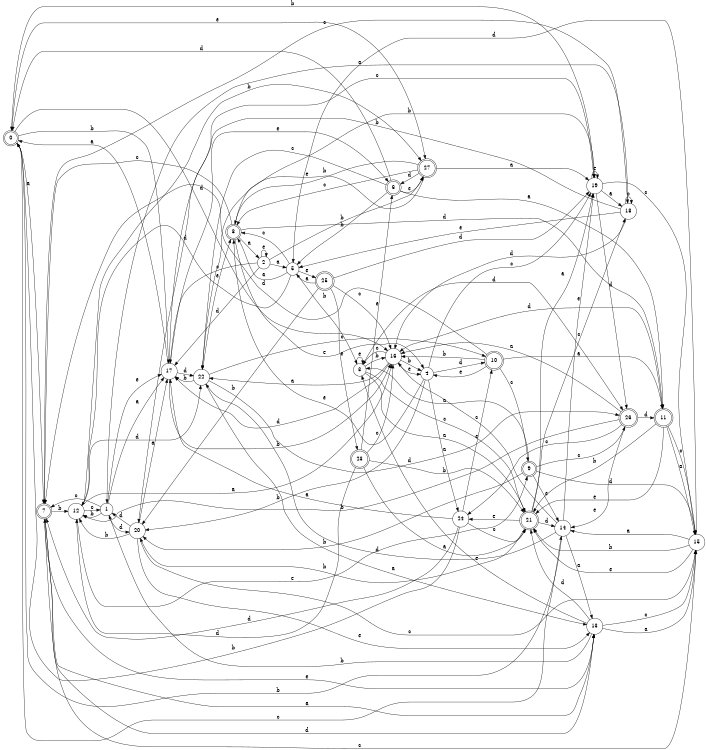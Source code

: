 digraph n23_4 {
__start0 [label="" shape="none"];

rankdir=LR;
size="8,5";

s0 [style="rounded,filled", color="black", fillcolor="white" shape="doublecircle", label="0"];
s1 [style="filled", color="black", fillcolor="white" shape="circle", label="1"];
s2 [style="filled", color="black", fillcolor="white" shape="circle", label="2"];
s3 [style="filled", color="black", fillcolor="white" shape="circle", label="3"];
s4 [style="filled", color="black", fillcolor="white" shape="circle", label="4"];
s5 [style="filled", color="black", fillcolor="white" shape="circle", label="5"];
s6 [style="rounded,filled", color="black", fillcolor="white" shape="doublecircle", label="6"];
s7 [style="rounded,filled", color="black", fillcolor="white" shape="doublecircle", label="7"];
s8 [style="rounded,filled", color="black", fillcolor="white" shape="doublecircle", label="8"];
s9 [style="rounded,filled", color="black", fillcolor="white" shape="doublecircle", label="9"];
s10 [style="rounded,filled", color="black", fillcolor="white" shape="doublecircle", label="10"];
s11 [style="rounded,filled", color="black", fillcolor="white" shape="doublecircle", label="11"];
s12 [style="filled", color="black", fillcolor="white" shape="circle", label="12"];
s13 [style="filled", color="black", fillcolor="white" shape="circle", label="13"];
s14 [style="filled", color="black", fillcolor="white" shape="circle", label="14"];
s15 [style="filled", color="black", fillcolor="white" shape="circle", label="15"];
s16 [style="filled", color="black", fillcolor="white" shape="circle", label="16"];
s17 [style="filled", color="black", fillcolor="white" shape="circle", label="17"];
s18 [style="filled", color="black", fillcolor="white" shape="circle", label="18"];
s19 [style="filled", color="black", fillcolor="white" shape="circle", label="19"];
s20 [style="filled", color="black", fillcolor="white" shape="circle", label="20"];
s21 [style="rounded,filled", color="black", fillcolor="white" shape="doublecircle", label="21"];
s22 [style="filled", color="black", fillcolor="white" shape="circle", label="22"];
s23 [style="rounded,filled", color="black", fillcolor="white" shape="doublecircle", label="23"];
s24 [style="filled", color="black", fillcolor="white" shape="circle", label="24"];
s25 [style="rounded,filled", color="black", fillcolor="white" shape="doublecircle", label="25"];
s26 [style="rounded,filled", color="black", fillcolor="white" shape="doublecircle", label="26"];
s27 [style="rounded,filled", color="black", fillcolor="white" shape="doublecircle", label="27"];
s0 -> s7 [label="a"];
s0 -> s17 [label="b"];
s0 -> s14 [label="c"];
s0 -> s16 [label="d"];
s0 -> s27 [label="e"];
s1 -> s17 [label="a"];
s1 -> s12 [label="b"];
s1 -> s7 [label="c"];
s1 -> s20 [label="d"];
s1 -> s17 [label="e"];
s2 -> s5 [label="a"];
s2 -> s27 [label="b"];
s2 -> s17 [label="c"];
s2 -> s17 [label="d"];
s2 -> s2 [label="e"];
s3 -> s21 [label="a"];
s3 -> s16 [label="b"];
s3 -> s21 [label="c"];
s3 -> s26 [label="d"];
s3 -> s3 [label="e"];
s4 -> s24 [label="a"];
s4 -> s20 [label="b"];
s4 -> s19 [label="c"];
s4 -> s10 [label="d"];
s4 -> s8 [label="e"];
s5 -> s8 [label="a"];
s5 -> s3 [label="b"];
s5 -> s8 [label="c"];
s5 -> s12 [label="d"];
s5 -> s25 [label="e"];
s6 -> s11 [label="a"];
s6 -> s5 [label="b"];
s6 -> s22 [label="c"];
s6 -> s0 [label="d"];
s6 -> s27 [label="e"];
s7 -> s13 [label="a"];
s7 -> s12 [label="b"];
s7 -> s18 [label="c"];
s7 -> s13 [label="d"];
s7 -> s13 [label="e"];
s8 -> s2 [label="a"];
s8 -> s19 [label="b"];
s8 -> s7 [label="c"];
s8 -> s11 [label="d"];
s8 -> s4 [label="e"];
s9 -> s3 [label="a"];
s9 -> s20 [label="b"];
s9 -> s26 [label="c"];
s9 -> s15 [label="d"];
s9 -> s14 [label="e"];
s10 -> s11 [label="a"];
s10 -> s16 [label="b"];
s10 -> s9 [label="c"];
s10 -> s7 [label="d"];
s10 -> s4 [label="e"];
s11 -> s15 [label="a"];
s11 -> s21 [label="b"];
s11 -> s15 [label="c"];
s11 -> s16 [label="d"];
s11 -> s21 [label="e"];
s12 -> s16 [label="a"];
s12 -> s27 [label="b"];
s12 -> s1 [label="c"];
s12 -> s22 [label="d"];
s12 -> s9 [label="e"];
s13 -> s15 [label="a"];
s13 -> s1 [label="b"];
s13 -> s15 [label="c"];
s13 -> s21 [label="d"];
s13 -> s3 [label="e"];
s14 -> s13 [label="a"];
s14 -> s0 [label="b"];
s14 -> s16 [label="c"];
s14 -> s22 [label="d"];
s14 -> s19 [label="e"];
s15 -> s14 [label="a"];
s15 -> s21 [label="b"];
s15 -> s7 [label="c"];
s15 -> s5 [label="d"];
s15 -> s21 [label="e"];
s16 -> s22 [label="a"];
s16 -> s4 [label="b"];
s16 -> s3 [label="c"];
s16 -> s17 [label="d"];
s16 -> s4 [label="e"];
s17 -> s0 [label="a"];
s17 -> s16 [label="b"];
s17 -> s19 [label="c"];
s17 -> s22 [label="d"];
s17 -> s6 [label="e"];
s18 -> s1 [label="a"];
s18 -> s20 [label="b"];
s18 -> s18 [label="c"];
s18 -> s16 [label="d"];
s18 -> s5 [label="e"];
s19 -> s18 [label="a"];
s19 -> s0 [label="b"];
s19 -> s15 [label="c"];
s19 -> s26 [label="d"];
s19 -> s19 [label="e"];
s20 -> s17 [label="a"];
s20 -> s12 [label="b"];
s20 -> s15 [label="c"];
s20 -> s1 [label="d"];
s20 -> s13 [label="e"];
s21 -> s19 [label="a"];
s21 -> s20 [label="b"];
s21 -> s18 [label="c"];
s21 -> s14 [label="d"];
s21 -> s24 [label="e"];
s22 -> s13 [label="a"];
s22 -> s17 [label="b"];
s22 -> s10 [label="c"];
s22 -> s26 [label="d"];
s22 -> s8 [label="e"];
s23 -> s21 [label="a"];
s23 -> s21 [label="b"];
s23 -> s16 [label="c"];
s23 -> s12 [label="d"];
s23 -> s6 [label="e"];
s24 -> s17 [label="a"];
s24 -> s0 [label="b"];
s24 -> s21 [label="c"];
s24 -> s7 [label="d"];
s24 -> s10 [label="e"];
s25 -> s5 [label="a"];
s25 -> s20 [label="b"];
s25 -> s16 [label="c"];
s25 -> s19 [label="d"];
s25 -> s23 [label="e"];
s26 -> s16 [label="a"];
s26 -> s12 [label="b"];
s26 -> s24 [label="c"];
s26 -> s11 [label="d"];
s26 -> s14 [label="e"];
s27 -> s19 [label="a"];
s27 -> s8 [label="b"];
s27 -> s8 [label="c"];
s27 -> s6 [label="d"];
s27 -> s22 [label="e"];

}